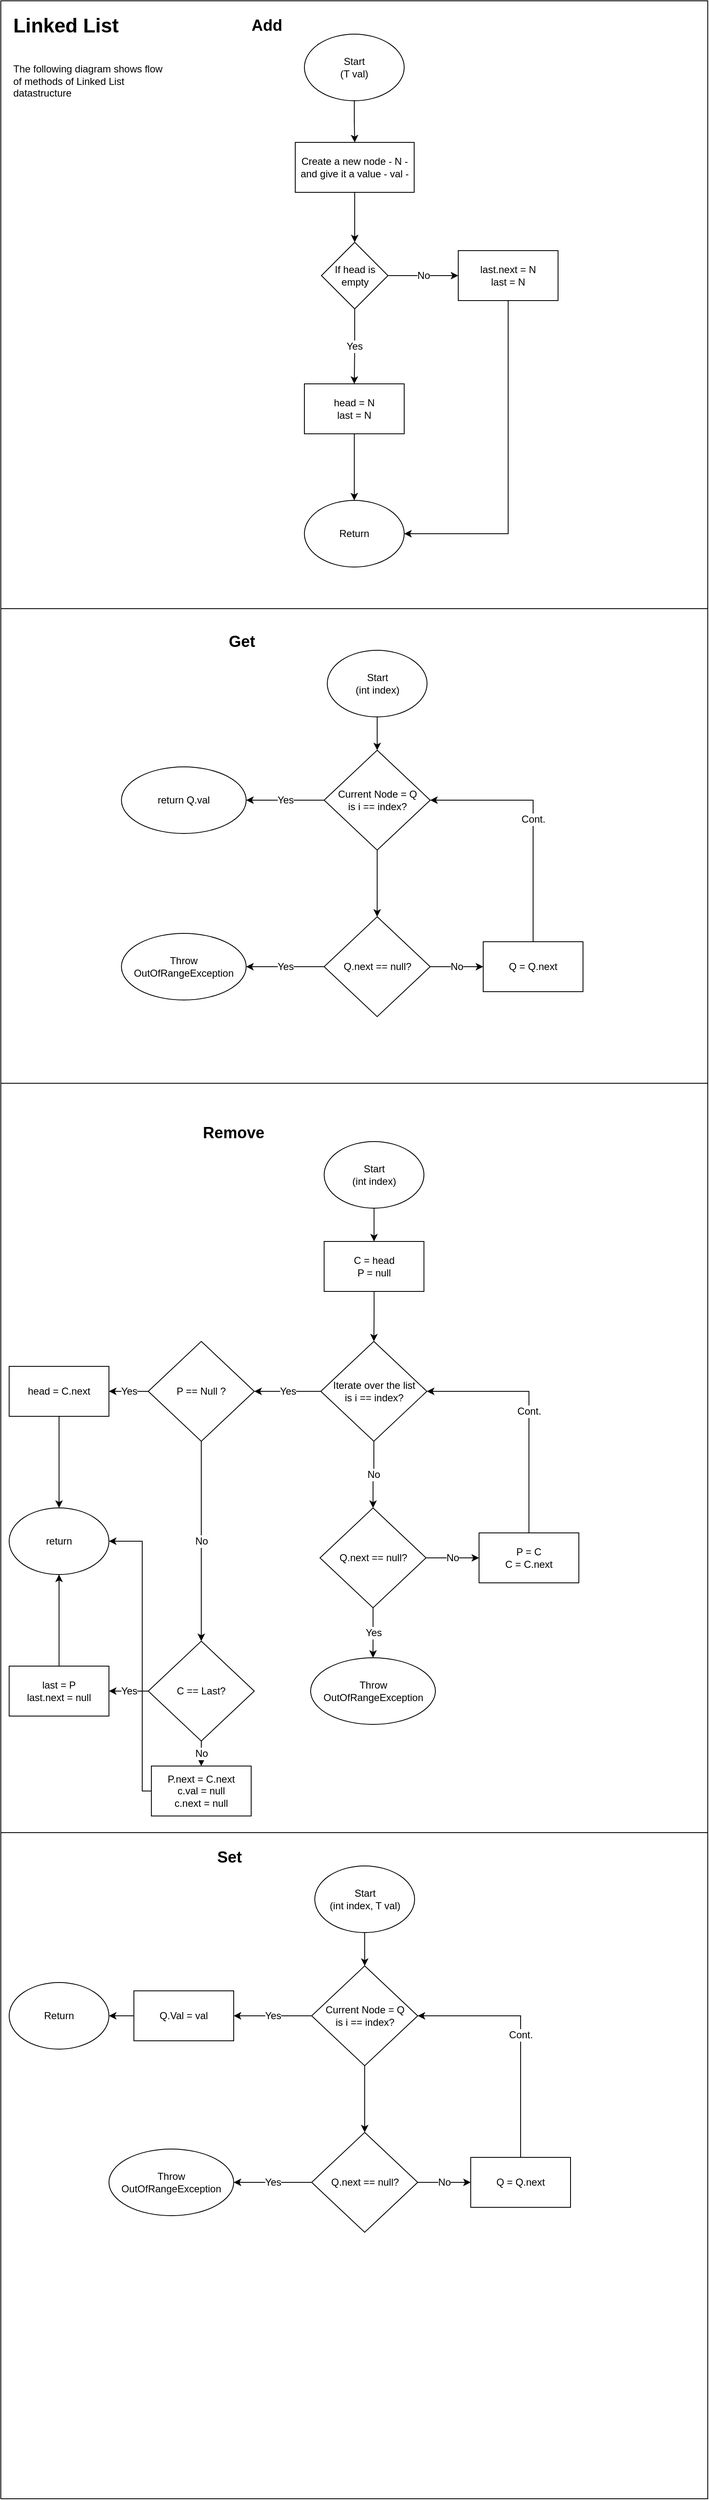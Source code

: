 <mxfile version="12.8.5" type="device"><diagram id="nNZdh7Rt23yv6mMpagfk" name="Page-1"><mxGraphModel dx="1352" dy="767" grid="1" gridSize="10" guides="1" tooltips="1" connect="1" arrows="1" fold="1" page="1" pageScale="1" pageWidth="850" pageHeight="3000" math="0" shadow="0"><root><mxCell id="0"/><mxCell id="1" parent="0"/><mxCell id="yuoFwtqo5NLHZztOMq0R-102" value="" style="rounded=0;whiteSpace=wrap;html=1;fontSize=12;" vertex="1" parent="1"><mxGeometry y="2200" width="850" height="800" as="geometry"/></mxCell><mxCell id="yuoFwtqo5NLHZztOMq0R-55" value="" style="rounded=0;whiteSpace=wrap;html=1;fontSize=12;" vertex="1" parent="1"><mxGeometry y="1300" width="850" height="900" as="geometry"/></mxCell><mxCell id="yuoFwtqo5NLHZztOMq0R-27" value="" style="rounded=0;whiteSpace=wrap;html=1;fontSize=12;" vertex="1" parent="1"><mxGeometry y="730" width="850" height="570" as="geometry"/></mxCell><mxCell id="yuoFwtqo5NLHZztOMq0R-24" value="" style="rounded=0;whiteSpace=wrap;html=1;fontSize=12;" vertex="1" parent="1"><mxGeometry width="850" height="730" as="geometry"/></mxCell><mxCell id="yuoFwtqo5NLHZztOMq0R-3" value="&lt;h1&gt;Linked List&lt;br&gt;&lt;/h1&gt;&lt;div&gt;&lt;br&gt;&lt;/div&gt;&lt;div&gt;The following diagram shows flow of methods of Linked List datastructure&lt;br&gt;&lt;/div&gt;" style="text;html=1;strokeColor=none;fillColor=none;spacing=5;spacingTop=-20;whiteSpace=wrap;overflow=hidden;rounded=0;" vertex="1" parent="1"><mxGeometry x="10" y="10" width="190" height="120" as="geometry"/></mxCell><mxCell id="yuoFwtqo5NLHZztOMq0R-8" value="" style="edgeStyle=orthogonalEdgeStyle;rounded=0;orthogonalLoop=1;jettySize=auto;html=1;fontSize=19;" edge="1" parent="1" source="yuoFwtqo5NLHZztOMq0R-4" target="yuoFwtqo5NLHZztOMq0R-7"><mxGeometry relative="1" as="geometry"/></mxCell><mxCell id="yuoFwtqo5NLHZztOMq0R-4" value="&lt;div&gt;Start&lt;/div&gt;&lt;div&gt;(T val)&lt;br&gt;&lt;/div&gt;" style="ellipse;whiteSpace=wrap;html=1;" vertex="1" parent="1"><mxGeometry x="365" y="40" width="120" height="80" as="geometry"/></mxCell><mxCell id="yuoFwtqo5NLHZztOMq0R-5" value="Add" style="text;html=1;strokeColor=none;fillColor=none;align=center;verticalAlign=middle;whiteSpace=wrap;rounded=0;fontSize=19;fontStyle=1" vertex="1" parent="1"><mxGeometry x="300" y="20" width="40" height="20" as="geometry"/></mxCell><mxCell id="yuoFwtqo5NLHZztOMq0R-10" value="" style="edgeStyle=orthogonalEdgeStyle;rounded=0;orthogonalLoop=1;jettySize=auto;html=1;fontSize=12;" edge="1" parent="1" source="yuoFwtqo5NLHZztOMq0R-7" target="yuoFwtqo5NLHZztOMq0R-9"><mxGeometry relative="1" as="geometry"/></mxCell><mxCell id="yuoFwtqo5NLHZztOMq0R-7" value="&lt;div&gt;Create a new node - N - and give it a value - val -&lt;br&gt;&lt;/div&gt;" style="rounded=0;whiteSpace=wrap;html=1;fontSize=12;" vertex="1" parent="1"><mxGeometry x="354" y="170" width="143" height="60" as="geometry"/></mxCell><mxCell id="yuoFwtqo5NLHZztOMq0R-16" value="Yes" style="edgeStyle=orthogonalEdgeStyle;rounded=0;orthogonalLoop=1;jettySize=auto;html=1;fontSize=12;entryX=0.5;entryY=0;entryDx=0;entryDy=0;" edge="1" parent="1" source="yuoFwtqo5NLHZztOMq0R-9" target="yuoFwtqo5NLHZztOMq0R-17"><mxGeometry relative="1" as="geometry"><mxPoint x="425.5" y="450" as="targetPoint"/></mxGeometry></mxCell><mxCell id="yuoFwtqo5NLHZztOMq0R-20" value="No" style="edgeStyle=orthogonalEdgeStyle;rounded=0;orthogonalLoop=1;jettySize=auto;html=1;fontSize=12;entryX=0;entryY=0.5;entryDx=0;entryDy=0;" edge="1" parent="1" source="yuoFwtqo5NLHZztOMq0R-9" target="yuoFwtqo5NLHZztOMq0R-22"><mxGeometry relative="1" as="geometry"><mxPoint x="545.5" y="330" as="targetPoint"/></mxGeometry></mxCell><mxCell id="yuoFwtqo5NLHZztOMq0R-9" value="If head is empty" style="rhombus;whiteSpace=wrap;html=1;fontSize=12;" vertex="1" parent="1"><mxGeometry x="385.5" y="290" width="80" height="80" as="geometry"/></mxCell><mxCell id="yuoFwtqo5NLHZztOMq0R-21" value="" style="edgeStyle=orthogonalEdgeStyle;rounded=0;orthogonalLoop=1;jettySize=auto;html=1;fontSize=12;" edge="1" parent="1" source="yuoFwtqo5NLHZztOMq0R-17" target="yuoFwtqo5NLHZztOMq0R-18"><mxGeometry relative="1" as="geometry"/></mxCell><mxCell id="yuoFwtqo5NLHZztOMq0R-17" value="&lt;div&gt;head = N&lt;/div&gt;&lt;div&gt;last = N&lt;br&gt;&lt;/div&gt;" style="rounded=0;whiteSpace=wrap;html=1;fontSize=12;" vertex="1" parent="1"><mxGeometry x="365" y="460" width="120" height="60" as="geometry"/></mxCell><mxCell id="yuoFwtqo5NLHZztOMq0R-18" value="Return" style="ellipse;whiteSpace=wrap;html=1;fontSize=12;" vertex="1" parent="1"><mxGeometry x="365" y="600" width="120" height="80" as="geometry"/></mxCell><mxCell id="yuoFwtqo5NLHZztOMq0R-23" style="edgeStyle=orthogonalEdgeStyle;rounded=0;orthogonalLoop=1;jettySize=auto;html=1;entryX=1;entryY=0.5;entryDx=0;entryDy=0;fontSize=12;" edge="1" parent="1" source="yuoFwtqo5NLHZztOMq0R-22" target="yuoFwtqo5NLHZztOMq0R-18"><mxGeometry relative="1" as="geometry"><Array as="points"><mxPoint x="610" y="640"/></Array></mxGeometry></mxCell><mxCell id="yuoFwtqo5NLHZztOMq0R-22" value="&lt;div&gt;last.next = N&lt;/div&gt;&lt;div&gt;last = N&lt;br&gt;&lt;/div&gt;" style="rounded=0;whiteSpace=wrap;html=1;fontSize=12;" vertex="1" parent="1"><mxGeometry x="550" y="300" width="120" height="60" as="geometry"/></mxCell><mxCell id="yuoFwtqo5NLHZztOMq0R-25" value="Get" style="text;html=1;strokeColor=none;fillColor=none;align=center;verticalAlign=middle;whiteSpace=wrap;rounded=0;fontSize=19;fontStyle=1" vertex="1" parent="1"><mxGeometry x="270" y="760" width="40" height="20" as="geometry"/></mxCell><mxCell id="yuoFwtqo5NLHZztOMq0R-30" value="" style="edgeStyle=orthogonalEdgeStyle;rounded=0;orthogonalLoop=1;jettySize=auto;html=1;fontSize=12;" edge="1" parent="1" source="yuoFwtqo5NLHZztOMq0R-28" target="yuoFwtqo5NLHZztOMq0R-29"><mxGeometry relative="1" as="geometry"/></mxCell><mxCell id="yuoFwtqo5NLHZztOMq0R-28" value="&lt;div&gt;Start&lt;/div&gt;&lt;div&gt;(int index)&lt;/div&gt;" style="ellipse;whiteSpace=wrap;html=1;fontSize=12;" vertex="1" parent="1"><mxGeometry x="392.5" y="780" width="120" height="80" as="geometry"/></mxCell><mxCell id="yuoFwtqo5NLHZztOMq0R-32" value="Yes" style="edgeStyle=orthogonalEdgeStyle;rounded=0;orthogonalLoop=1;jettySize=auto;html=1;fontSize=12;" edge="1" parent="1" source="yuoFwtqo5NLHZztOMq0R-29" target="yuoFwtqo5NLHZztOMq0R-31"><mxGeometry relative="1" as="geometry"/></mxCell><mxCell id="yuoFwtqo5NLHZztOMq0R-40" value="" style="edgeStyle=orthogonalEdgeStyle;rounded=0;orthogonalLoop=1;jettySize=auto;html=1;fontSize=12;" edge="1" parent="1" source="yuoFwtqo5NLHZztOMq0R-29" target="yuoFwtqo5NLHZztOMq0R-39"><mxGeometry relative="1" as="geometry"/></mxCell><mxCell id="yuoFwtqo5NLHZztOMq0R-29" value="&lt;div&gt;Current Node = Q&lt;/div&gt;&lt;div&gt;is i == index?&lt;br&gt;&lt;/div&gt;" style="rhombus;whiteSpace=wrap;html=1;fontSize=12;" vertex="1" parent="1"><mxGeometry x="388.75" y="900" width="127.5" height="120" as="geometry"/></mxCell><mxCell id="yuoFwtqo5NLHZztOMq0R-47" value="Yes" style="edgeStyle=orthogonalEdgeStyle;rounded=0;orthogonalLoop=1;jettySize=auto;html=1;fontSize=12;" edge="1" parent="1" source="yuoFwtqo5NLHZztOMq0R-39" target="yuoFwtqo5NLHZztOMq0R-45"><mxGeometry relative="1" as="geometry"/></mxCell><mxCell id="yuoFwtqo5NLHZztOMq0R-53" value="No" style="edgeStyle=orthogonalEdgeStyle;rounded=0;orthogonalLoop=1;jettySize=auto;html=1;fontSize=12;" edge="1" parent="1" source="yuoFwtqo5NLHZztOMq0R-39" target="yuoFwtqo5NLHZztOMq0R-52"><mxGeometry relative="1" as="geometry"/></mxCell><mxCell id="yuoFwtqo5NLHZztOMq0R-39" value="Q.next == null?" style="rhombus;whiteSpace=wrap;html=1;fontSize=12;" vertex="1" parent="1"><mxGeometry x="388.75" y="1100" width="127.5" height="120" as="geometry"/></mxCell><mxCell id="yuoFwtqo5NLHZztOMq0R-31" value="return Q.val" style="ellipse;whiteSpace=wrap;html=1;fontSize=12;" vertex="1" parent="1"><mxGeometry x="145" y="920" width="150" height="80" as="geometry"/></mxCell><mxCell id="yuoFwtqo5NLHZztOMq0R-45" value="Throw OutOfRangeException" style="ellipse;whiteSpace=wrap;html=1;fontSize=12;" vertex="1" parent="1"><mxGeometry x="145" y="1120" width="150" height="80" as="geometry"/></mxCell><mxCell id="yuoFwtqo5NLHZztOMq0R-54" value="Cont." style="edgeStyle=orthogonalEdgeStyle;rounded=0;orthogonalLoop=1;jettySize=auto;html=1;exitX=0.5;exitY=0;exitDx=0;exitDy=0;entryX=1;entryY=0.5;entryDx=0;entryDy=0;fontSize=12;" edge="1" parent="1" source="yuoFwtqo5NLHZztOMq0R-52" target="yuoFwtqo5NLHZztOMq0R-29"><mxGeometry relative="1" as="geometry"/></mxCell><mxCell id="yuoFwtqo5NLHZztOMq0R-52" value="Q = Q.next" style="rounded=0;whiteSpace=wrap;html=1;fontSize=12;" vertex="1" parent="1"><mxGeometry x="580" y="1130" width="120" height="60" as="geometry"/></mxCell><mxCell id="yuoFwtqo5NLHZztOMq0R-56" value="Remove" style="text;html=1;strokeColor=none;fillColor=none;align=center;verticalAlign=middle;whiteSpace=wrap;rounded=0;fontSize=19;fontStyle=1" vertex="1" parent="1"><mxGeometry x="260" y="1350" width="40" height="20" as="geometry"/></mxCell><mxCell id="yuoFwtqo5NLHZztOMq0R-59" value="" style="edgeStyle=orthogonalEdgeStyle;rounded=0;orthogonalLoop=1;jettySize=auto;html=1;fontSize=12;" edge="1" parent="1" source="yuoFwtqo5NLHZztOMq0R-57" target="yuoFwtqo5NLHZztOMq0R-58"><mxGeometry relative="1" as="geometry"/></mxCell><mxCell id="yuoFwtqo5NLHZztOMq0R-57" value="&lt;div&gt;Start&lt;/div&gt;&lt;div&gt;(int index)&lt;br&gt;&lt;/div&gt;" style="ellipse;whiteSpace=wrap;html=1;fontSize=12;" vertex="1" parent="1"><mxGeometry x="388.75" y="1370" width="120" height="80" as="geometry"/></mxCell><mxCell id="yuoFwtqo5NLHZztOMq0R-70" value="" style="edgeStyle=orthogonalEdgeStyle;rounded=0;orthogonalLoop=1;jettySize=auto;html=1;fontSize=12;" edge="1" parent="1" source="yuoFwtqo5NLHZztOMq0R-58" target="yuoFwtqo5NLHZztOMq0R-62"><mxGeometry relative="1" as="geometry"/></mxCell><mxCell id="yuoFwtqo5NLHZztOMq0R-58" value="&lt;div&gt;C = head&lt;/div&gt;&lt;div&gt;P = null&lt;br&gt;&lt;/div&gt;" style="rounded=0;whiteSpace=wrap;html=1;fontSize=12;" vertex="1" parent="1"><mxGeometry x="388.75" y="1490" width="120" height="60" as="geometry"/></mxCell><mxCell id="yuoFwtqo5NLHZztOMq0R-61" value="No" style="edgeStyle=orthogonalEdgeStyle;rounded=0;orthogonalLoop=1;jettySize=auto;html=1;fontSize=12;" edge="1" source="yuoFwtqo5NLHZztOMq0R-62" target="yuoFwtqo5NLHZztOMq0R-65" parent="1"><mxGeometry relative="1" as="geometry"/></mxCell><mxCell id="yuoFwtqo5NLHZztOMq0R-72" value="Yes" style="edgeStyle=orthogonalEdgeStyle;rounded=0;orthogonalLoop=1;jettySize=auto;html=1;fontSize=12;" edge="1" parent="1" source="yuoFwtqo5NLHZztOMq0R-62" target="yuoFwtqo5NLHZztOMq0R-71"><mxGeometry relative="1" as="geometry"/></mxCell><mxCell id="yuoFwtqo5NLHZztOMq0R-62" value="&lt;div&gt;Iterate over the list&lt;br&gt;&lt;/div&gt;&lt;div&gt;is i == index?&lt;br&gt;&lt;/div&gt;" style="rhombus;whiteSpace=wrap;html=1;fontSize=12;" vertex="1" parent="1"><mxGeometry x="384.75" y="1610" width="127.5" height="120" as="geometry"/></mxCell><mxCell id="yuoFwtqo5NLHZztOMq0R-78" value="Yes" style="edgeStyle=orthogonalEdgeStyle;rounded=0;orthogonalLoop=1;jettySize=auto;html=1;fontSize=12;" edge="1" parent="1" source="yuoFwtqo5NLHZztOMq0R-71" target="yuoFwtqo5NLHZztOMq0R-77"><mxGeometry relative="1" as="geometry"/></mxCell><mxCell id="yuoFwtqo5NLHZztOMq0R-82" value="No" style="edgeStyle=orthogonalEdgeStyle;rounded=0;orthogonalLoop=1;jettySize=auto;html=1;fontSize=12;" edge="1" parent="1" source="yuoFwtqo5NLHZztOMq0R-71" target="yuoFwtqo5NLHZztOMq0R-81"><mxGeometry relative="1" as="geometry"/></mxCell><mxCell id="yuoFwtqo5NLHZztOMq0R-71" value="P == Null ?" style="rhombus;whiteSpace=wrap;html=1;fontSize=12;" vertex="1" parent="1"><mxGeometry x="177.25" y="1610" width="127.5" height="120" as="geometry"/></mxCell><mxCell id="yuoFwtqo5NLHZztOMq0R-84" value="Yes" style="edgeStyle=orthogonalEdgeStyle;rounded=0;orthogonalLoop=1;jettySize=auto;html=1;fontSize=12;" edge="1" parent="1" source="yuoFwtqo5NLHZztOMq0R-81" target="yuoFwtqo5NLHZztOMq0R-83"><mxGeometry relative="1" as="geometry"/></mxCell><mxCell id="yuoFwtqo5NLHZztOMq0R-87" value="No" style="edgeStyle=orthogonalEdgeStyle;rounded=0;orthogonalLoop=1;jettySize=auto;html=1;fontSize=12;" edge="1" parent="1" source="yuoFwtqo5NLHZztOMq0R-81" target="yuoFwtqo5NLHZztOMq0R-86"><mxGeometry relative="1" as="geometry"/></mxCell><mxCell id="yuoFwtqo5NLHZztOMq0R-81" value="C == Last?" style="rhombus;whiteSpace=wrap;html=1;fontSize=12;" vertex="1" parent="1"><mxGeometry x="177.25" y="1970" width="127.5" height="120" as="geometry"/></mxCell><mxCell id="yuoFwtqo5NLHZztOMq0R-63" value="Yes" style="edgeStyle=orthogonalEdgeStyle;rounded=0;orthogonalLoop=1;jettySize=auto;html=1;fontSize=12;" edge="1" source="yuoFwtqo5NLHZztOMq0R-65" target="yuoFwtqo5NLHZztOMq0R-67" parent="1"><mxGeometry relative="1" as="geometry"/></mxCell><mxCell id="yuoFwtqo5NLHZztOMq0R-64" value="No" style="edgeStyle=orthogonalEdgeStyle;rounded=0;orthogonalLoop=1;jettySize=auto;html=1;fontSize=12;" edge="1" source="yuoFwtqo5NLHZztOMq0R-65" target="yuoFwtqo5NLHZztOMq0R-69" parent="1"><mxGeometry relative="1" as="geometry"/></mxCell><mxCell id="yuoFwtqo5NLHZztOMq0R-65" value="Q.next == null?" style="rhombus;whiteSpace=wrap;html=1;fontSize=12;" vertex="1" parent="1"><mxGeometry x="383.75" y="1810" width="127.5" height="120" as="geometry"/></mxCell><mxCell id="yuoFwtqo5NLHZztOMq0R-67" value="Throw OutOfRangeException" style="ellipse;whiteSpace=wrap;html=1;fontSize=12;" vertex="1" parent="1"><mxGeometry x="372.5" y="1990" width="150" height="80" as="geometry"/></mxCell><mxCell id="yuoFwtqo5NLHZztOMq0R-68" value="Cont." style="edgeStyle=orthogonalEdgeStyle;rounded=0;orthogonalLoop=1;jettySize=auto;html=1;exitX=0.5;exitY=0;exitDx=0;exitDy=0;entryX=1;entryY=0.5;entryDx=0;entryDy=0;fontSize=12;" edge="1" source="yuoFwtqo5NLHZztOMq0R-69" target="yuoFwtqo5NLHZztOMq0R-62" parent="1"><mxGeometry relative="1" as="geometry"/></mxCell><mxCell id="yuoFwtqo5NLHZztOMq0R-69" value="P = C&lt;br&gt;C = C.next" style="rounded=0;whiteSpace=wrap;html=1;fontSize=12;" vertex="1" parent="1"><mxGeometry x="575" y="1840" width="120" height="60" as="geometry"/></mxCell><mxCell id="yuoFwtqo5NLHZztOMq0R-80" value="" style="edgeStyle=orthogonalEdgeStyle;rounded=0;orthogonalLoop=1;jettySize=auto;html=1;fontSize=12;" edge="1" parent="1" source="yuoFwtqo5NLHZztOMq0R-77" target="yuoFwtqo5NLHZztOMq0R-79"><mxGeometry relative="1" as="geometry"/></mxCell><mxCell id="yuoFwtqo5NLHZztOMq0R-77" value="head = C.next" style="rounded=0;whiteSpace=wrap;html=1;fontSize=12;" vertex="1" parent="1"><mxGeometry x="10" y="1640" width="120" height="60" as="geometry"/></mxCell><mxCell id="yuoFwtqo5NLHZztOMq0R-79" value="return" style="ellipse;whiteSpace=wrap;html=1;fontSize=12;" vertex="1" parent="1"><mxGeometry x="10" y="1810" width="120" height="80" as="geometry"/></mxCell><mxCell id="yuoFwtqo5NLHZztOMq0R-85" style="edgeStyle=orthogonalEdgeStyle;rounded=0;orthogonalLoop=1;jettySize=auto;html=1;exitX=0.5;exitY=0;exitDx=0;exitDy=0;entryX=0.5;entryY=1;entryDx=0;entryDy=0;fontSize=12;" edge="1" parent="1" source="yuoFwtqo5NLHZztOMq0R-83" target="yuoFwtqo5NLHZztOMq0R-79"><mxGeometry relative="1" as="geometry"/></mxCell><mxCell id="yuoFwtqo5NLHZztOMq0R-83" value="&lt;div&gt;last = P&lt;/div&gt;&lt;div&gt;last.next = null&lt;br&gt;&lt;/div&gt;" style="rounded=0;whiteSpace=wrap;html=1;fontSize=12;" vertex="1" parent="1"><mxGeometry x="10" y="2000" width="120" height="60" as="geometry"/></mxCell><mxCell id="yuoFwtqo5NLHZztOMq0R-88" style="edgeStyle=orthogonalEdgeStyle;rounded=0;orthogonalLoop=1;jettySize=auto;html=1;exitX=0;exitY=0.5;exitDx=0;exitDy=0;entryX=1;entryY=0.5;entryDx=0;entryDy=0;fontSize=12;" edge="1" parent="1" source="yuoFwtqo5NLHZztOMq0R-86" target="yuoFwtqo5NLHZztOMq0R-79"><mxGeometry relative="1" as="geometry"><Array as="points"><mxPoint x="170" y="2150"/><mxPoint x="170" y="1850"/></Array></mxGeometry></mxCell><mxCell id="yuoFwtqo5NLHZztOMq0R-86" value="&lt;div&gt;P.next = C.next&lt;/div&gt;&lt;div&gt;c.val = null&lt;/div&gt;&lt;div&gt;c.next = null&lt;br&gt;&lt;/div&gt;" style="rounded=0;whiteSpace=wrap;html=1;fontSize=12;" vertex="1" parent="1"><mxGeometry x="181" y="2120" width="120" height="60" as="geometry"/></mxCell><mxCell id="yuoFwtqo5NLHZztOMq0R-89" value="Set" style="text;html=1;strokeColor=none;fillColor=none;align=center;verticalAlign=middle;whiteSpace=wrap;rounded=0;fontSize=19;fontStyle=1" vertex="1" parent="1"><mxGeometry x="255" y="2220" width="40" height="20" as="geometry"/></mxCell><mxCell id="yuoFwtqo5NLHZztOMq0R-90" value="" style="edgeStyle=orthogonalEdgeStyle;rounded=0;orthogonalLoop=1;jettySize=auto;html=1;fontSize=12;" edge="1" source="yuoFwtqo5NLHZztOMq0R-91" target="yuoFwtqo5NLHZztOMq0R-94" parent="1"><mxGeometry relative="1" as="geometry"/></mxCell><mxCell id="yuoFwtqo5NLHZztOMq0R-91" value="&lt;div&gt;Start&lt;/div&gt;&lt;div&gt;(int index, T val)&lt;/div&gt;" style="ellipse;whiteSpace=wrap;html=1;fontSize=12;" vertex="1" parent="1"><mxGeometry x="377.5" y="2240" width="120" height="80" as="geometry"/></mxCell><mxCell id="yuoFwtqo5NLHZztOMq0R-92" value="Yes" style="edgeStyle=orthogonalEdgeStyle;rounded=0;orthogonalLoop=1;jettySize=auto;html=1;fontSize=12;" edge="1" source="yuoFwtqo5NLHZztOMq0R-94" parent="1"><mxGeometry relative="1" as="geometry"><mxPoint x="280" y="2420" as="targetPoint"/></mxGeometry></mxCell><mxCell id="yuoFwtqo5NLHZztOMq0R-93" value="" style="edgeStyle=orthogonalEdgeStyle;rounded=0;orthogonalLoop=1;jettySize=auto;html=1;fontSize=12;" edge="1" source="yuoFwtqo5NLHZztOMq0R-94" target="yuoFwtqo5NLHZztOMq0R-97" parent="1"><mxGeometry relative="1" as="geometry"/></mxCell><mxCell id="yuoFwtqo5NLHZztOMq0R-94" value="&lt;div&gt;Current Node = Q&lt;/div&gt;&lt;div&gt;is i == index?&lt;br&gt;&lt;/div&gt;" style="rhombus;whiteSpace=wrap;html=1;fontSize=12;" vertex="1" parent="1"><mxGeometry x="373.75" y="2360" width="127.5" height="120" as="geometry"/></mxCell><mxCell id="yuoFwtqo5NLHZztOMq0R-95" value="Yes" style="edgeStyle=orthogonalEdgeStyle;rounded=0;orthogonalLoop=1;jettySize=auto;html=1;fontSize=12;" edge="1" source="yuoFwtqo5NLHZztOMq0R-97" target="yuoFwtqo5NLHZztOMq0R-99" parent="1"><mxGeometry relative="1" as="geometry"/></mxCell><mxCell id="yuoFwtqo5NLHZztOMq0R-96" value="No" style="edgeStyle=orthogonalEdgeStyle;rounded=0;orthogonalLoop=1;jettySize=auto;html=1;fontSize=12;" edge="1" source="yuoFwtqo5NLHZztOMq0R-97" target="yuoFwtqo5NLHZztOMq0R-101" parent="1"><mxGeometry relative="1" as="geometry"/></mxCell><mxCell id="yuoFwtqo5NLHZztOMq0R-97" value="Q.next == null?" style="rhombus;whiteSpace=wrap;html=1;fontSize=12;" vertex="1" parent="1"><mxGeometry x="373.75" y="2560" width="127.5" height="120" as="geometry"/></mxCell><mxCell id="yuoFwtqo5NLHZztOMq0R-99" value="Throw OutOfRangeException" style="ellipse;whiteSpace=wrap;html=1;fontSize=12;" vertex="1" parent="1"><mxGeometry x="130" y="2580" width="150" height="80" as="geometry"/></mxCell><mxCell id="yuoFwtqo5NLHZztOMq0R-100" value="Cont." style="edgeStyle=orthogonalEdgeStyle;rounded=0;orthogonalLoop=1;jettySize=auto;html=1;exitX=0.5;exitY=0;exitDx=0;exitDy=0;entryX=1;entryY=0.5;entryDx=0;entryDy=0;fontSize=12;" edge="1" source="yuoFwtqo5NLHZztOMq0R-101" target="yuoFwtqo5NLHZztOMq0R-94" parent="1"><mxGeometry relative="1" as="geometry"/></mxCell><mxCell id="yuoFwtqo5NLHZztOMq0R-101" value="Q = Q.next" style="rounded=0;whiteSpace=wrap;html=1;fontSize=12;" vertex="1" parent="1"><mxGeometry x="565" y="2590" width="120" height="60" as="geometry"/></mxCell><mxCell id="yuoFwtqo5NLHZztOMq0R-105" value="" style="edgeStyle=orthogonalEdgeStyle;rounded=0;orthogonalLoop=1;jettySize=auto;html=1;fontSize=12;" edge="1" parent="1" source="yuoFwtqo5NLHZztOMq0R-103" target="yuoFwtqo5NLHZztOMq0R-104"><mxGeometry relative="1" as="geometry"/></mxCell><mxCell id="yuoFwtqo5NLHZztOMq0R-103" value="Q.Val = val" style="rounded=0;whiteSpace=wrap;html=1;fontSize=12;" vertex="1" parent="1"><mxGeometry x="160" y="2390" width="120" height="60" as="geometry"/></mxCell><mxCell id="yuoFwtqo5NLHZztOMq0R-104" value="Return" style="ellipse;whiteSpace=wrap;html=1;fontSize=12;" vertex="1" parent="1"><mxGeometry x="10" y="2380" width="120" height="80" as="geometry"/></mxCell></root></mxGraphModel></diagram></mxfile>